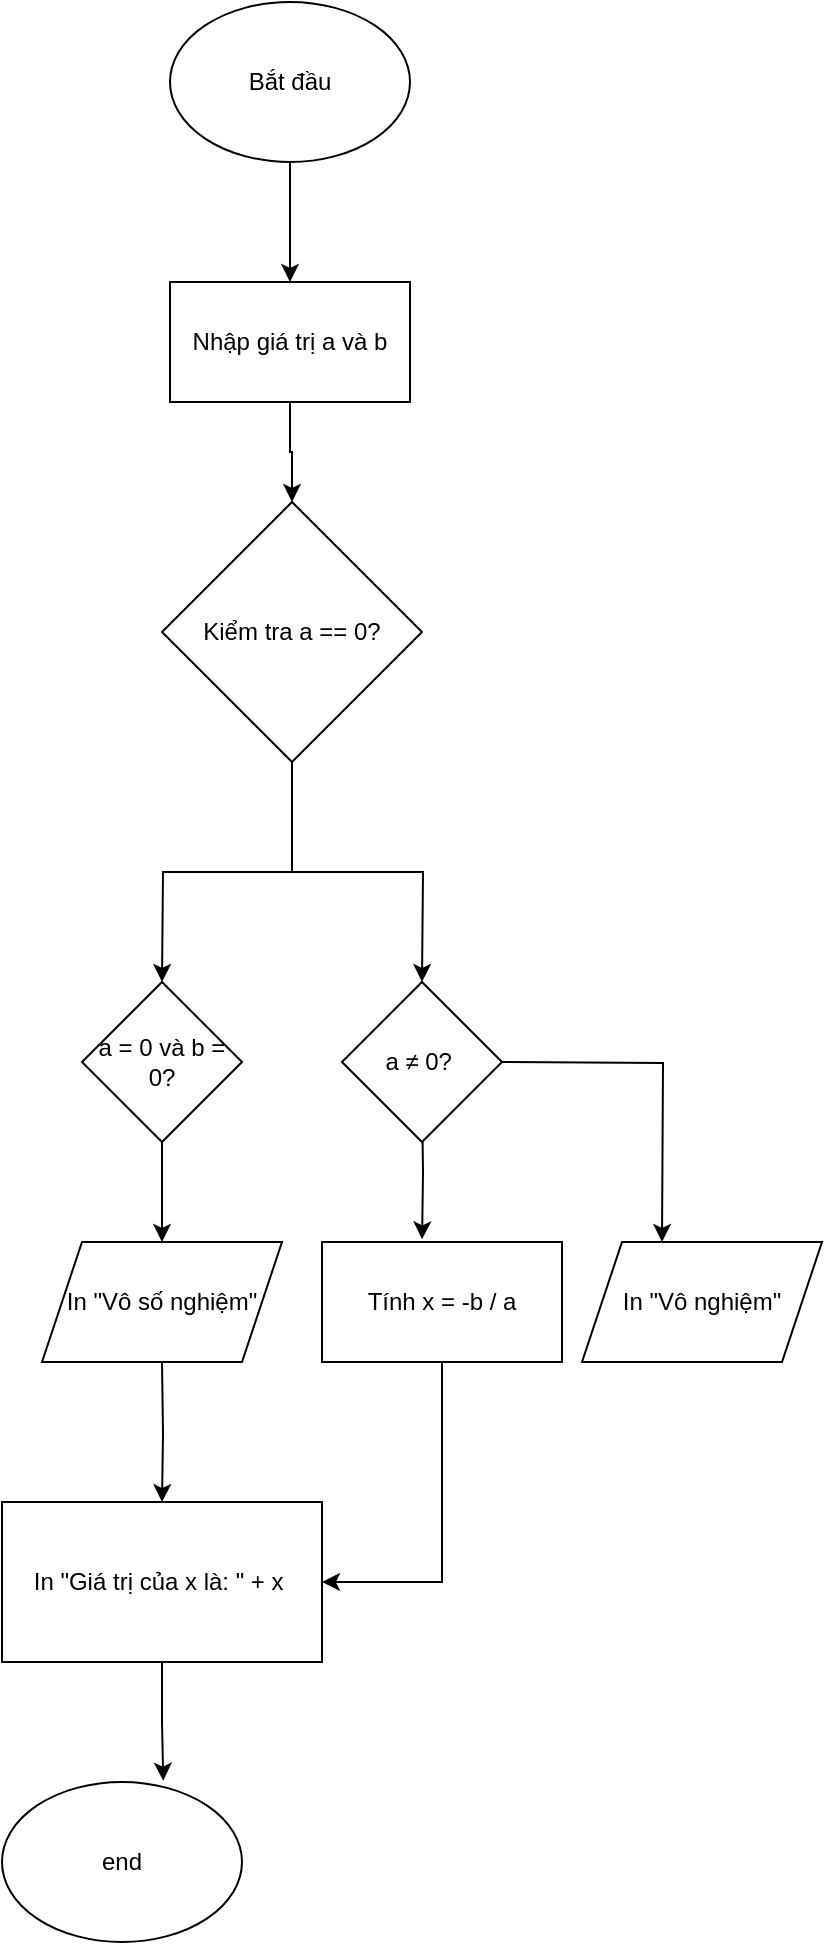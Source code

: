 <mxfile version="24.8.6">
  <diagram name="Trang-1" id="aG9JbpjDSYxX24b1vW3Z">
    <mxGraphModel dx="794" dy="492" grid="1" gridSize="10" guides="1" tooltips="1" connect="1" arrows="1" fold="1" page="1" pageScale="1" pageWidth="827" pageHeight="1169" math="0" shadow="0">
      <root>
        <mxCell id="0" />
        <mxCell id="1" parent="0" />
        <mxCell id="ubmn8733j89LzGqaeWVA-2" style="edgeStyle=orthogonalEdgeStyle;rounded=0;orthogonalLoop=1;jettySize=auto;html=1;" parent="1" source="ubmn8733j89LzGqaeWVA-1" target="ubmn8733j89LzGqaeWVA-3" edge="1">
          <mxGeometry relative="1" as="geometry">
            <mxPoint x="354" y="240" as="targetPoint" />
          </mxGeometry>
        </mxCell>
        <mxCell id="ubmn8733j89LzGqaeWVA-1" value="Bắt đầu" style="ellipse;whiteSpace=wrap;html=1;" parent="1" vertex="1">
          <mxGeometry x="294" y="70" width="120" height="80" as="geometry" />
        </mxCell>
        <mxCell id="ubmn8733j89LzGqaeWVA-5" style="edgeStyle=orthogonalEdgeStyle;rounded=0;orthogonalLoop=1;jettySize=auto;html=1;" parent="1" source="ubmn8733j89LzGqaeWVA-3" target="ubmn8733j89LzGqaeWVA-6" edge="1">
          <mxGeometry relative="1" as="geometry">
            <mxPoint x="354" y="360" as="targetPoint" />
          </mxGeometry>
        </mxCell>
        <mxCell id="ubmn8733j89LzGqaeWVA-3" value="Nhập giá trị a và b" style="rounded=0;whiteSpace=wrap;html=1;" parent="1" vertex="1">
          <mxGeometry x="294" y="210" width="120" height="60" as="geometry" />
        </mxCell>
        <mxCell id="ubmn8733j89LzGqaeWVA-7" style="edgeStyle=orthogonalEdgeStyle;rounded=0;orthogonalLoop=1;jettySize=auto;html=1;" parent="1" source="ubmn8733j89LzGqaeWVA-6" edge="1">
          <mxGeometry relative="1" as="geometry">
            <mxPoint x="290" y="560" as="targetPoint" />
          </mxGeometry>
        </mxCell>
        <mxCell id="ubmn8733j89LzGqaeWVA-8" style="edgeStyle=orthogonalEdgeStyle;rounded=0;orthogonalLoop=1;jettySize=auto;html=1;" parent="1" source="ubmn8733j89LzGqaeWVA-6" edge="1">
          <mxGeometry relative="1" as="geometry">
            <mxPoint x="420" y="560" as="targetPoint" />
          </mxGeometry>
        </mxCell>
        <mxCell id="ubmn8733j89LzGqaeWVA-6" value="Kiểm tra a == 0?" style="rhombus;whiteSpace=wrap;html=1;" parent="1" vertex="1">
          <mxGeometry x="290" y="320" width="130" height="130" as="geometry" />
        </mxCell>
        <mxCell id="ubmn8733j89LzGqaeWVA-16" style="edgeStyle=orthogonalEdgeStyle;rounded=0;orthogonalLoop=1;jettySize=auto;html=1;" parent="1" edge="1">
          <mxGeometry relative="1" as="geometry">
            <mxPoint x="540" y="690" as="targetPoint" />
            <mxPoint x="460" y="600" as="sourcePoint" />
          </mxGeometry>
        </mxCell>
        <mxCell id="ubmn8733j89LzGqaeWVA-33" style="edgeStyle=orthogonalEdgeStyle;rounded=0;orthogonalLoop=1;jettySize=auto;html=1;entryX=1;entryY=0.5;entryDx=0;entryDy=0;" parent="1" source="ubmn8733j89LzGqaeWVA-24" target="ubmn8733j89LzGqaeWVA-30" edge="1">
          <mxGeometry relative="1" as="geometry" />
        </mxCell>
        <mxCell id="ubmn8733j89LzGqaeWVA-24" value="Tính x = -b / a" style="rounded=0;whiteSpace=wrap;html=1;" parent="1" vertex="1">
          <mxGeometry x="370" y="690" width="120" height="60" as="geometry" />
        </mxCell>
        <mxCell id="ubmn8733j89LzGqaeWVA-31" style="edgeStyle=orthogonalEdgeStyle;rounded=0;orthogonalLoop=1;jettySize=auto;html=1;entryX=0.5;entryY=0;entryDx=0;entryDy=0;" parent="1" target="ubmn8733j89LzGqaeWVA-30" edge="1">
          <mxGeometry relative="1" as="geometry">
            <mxPoint x="290" y="750" as="sourcePoint" />
          </mxGeometry>
        </mxCell>
        <mxCell id="ubmn8733j89LzGqaeWVA-30" value="In &quot;Giá trị của x là: &quot; + x&amp;nbsp;" style="rounded=0;whiteSpace=wrap;html=1;" parent="1" vertex="1">
          <mxGeometry x="210" y="820" width="160" height="80" as="geometry" />
        </mxCell>
        <mxCell id="ubmn8733j89LzGqaeWVA-34" value="end" style="ellipse;whiteSpace=wrap;html=1;" parent="1" vertex="1">
          <mxGeometry x="210" y="960" width="120" height="80" as="geometry" />
        </mxCell>
        <mxCell id="ubmn8733j89LzGqaeWVA-35" style="edgeStyle=orthogonalEdgeStyle;rounded=0;orthogonalLoop=1;jettySize=auto;html=1;entryX=0.672;entryY=-0.008;entryDx=0;entryDy=0;entryPerimeter=0;" parent="1" source="ubmn8733j89LzGqaeWVA-30" target="ubmn8733j89LzGqaeWVA-34" edge="1">
          <mxGeometry relative="1" as="geometry" />
        </mxCell>
        <mxCell id="ubmn8733j89LzGqaeWVA-37" style="edgeStyle=orthogonalEdgeStyle;rounded=0;orthogonalLoop=1;jettySize=auto;html=1;entryX=0.5;entryY=0;entryDx=0;entryDy=0;" parent="1" edge="1">
          <mxGeometry relative="1" as="geometry">
            <mxPoint x="290" y="620" as="sourcePoint" />
            <mxPoint x="290" y="690" as="targetPoint" />
          </mxGeometry>
        </mxCell>
        <mxCell id="ubmn8733j89LzGqaeWVA-39" style="edgeStyle=orthogonalEdgeStyle;rounded=0;orthogonalLoop=1;jettySize=auto;html=1;entryX=0.417;entryY=-0.022;entryDx=0;entryDy=0;entryPerimeter=0;" parent="1" target="ubmn8733j89LzGqaeWVA-24" edge="1">
          <mxGeometry relative="1" as="geometry">
            <mxPoint x="420.04" y="620" as="sourcePoint" />
          </mxGeometry>
        </mxCell>
        <mxCell id="WPVDtWwtezCDFhMYjBHe-1" value="In &quot;Vô số nghiệm&quot;" style="shape=parallelogram;perimeter=parallelogramPerimeter;whiteSpace=wrap;html=1;fixedSize=1;" vertex="1" parent="1">
          <mxGeometry x="230" y="690" width="120" height="60" as="geometry" />
        </mxCell>
        <mxCell id="WPVDtWwtezCDFhMYjBHe-2" value="In &quot;Vô nghiệm&quot;" style="shape=parallelogram;perimeter=parallelogramPerimeter;whiteSpace=wrap;html=1;fixedSize=1;" vertex="1" parent="1">
          <mxGeometry x="500" y="690" width="120" height="60" as="geometry" />
        </mxCell>
        <mxCell id="WPVDtWwtezCDFhMYjBHe-3" value="a = 0 và b = 0?" style="rhombus;whiteSpace=wrap;html=1;" vertex="1" parent="1">
          <mxGeometry x="250" y="560" width="80" height="80" as="geometry" />
        </mxCell>
        <mxCell id="WPVDtWwtezCDFhMYjBHe-4" value="a ≠ 0?&amp;nbsp;" style="rhombus;whiteSpace=wrap;html=1;" vertex="1" parent="1">
          <mxGeometry x="380" y="560" width="80" height="80" as="geometry" />
        </mxCell>
      </root>
    </mxGraphModel>
  </diagram>
</mxfile>
